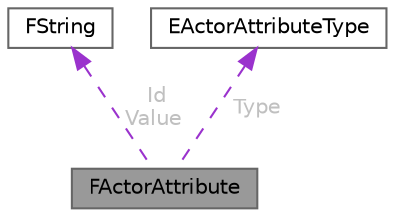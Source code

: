 digraph "FActorAttribute"
{
 // INTERACTIVE_SVG=YES
 // LATEX_PDF_SIZE
  bgcolor="transparent";
  edge [fontname=Helvetica,fontsize=10,labelfontname=Helvetica,labelfontsize=10];
  node [fontname=Helvetica,fontsize=10,shape=box,height=0.2,width=0.4];
  Node1 [id="Node000001",label="FActorAttribute",height=0.2,width=0.4,color="gray40", fillcolor="grey60", style="filled", fontcolor="black",tooltip="An actor attribute, may be an intrinsic (non-modifiable) attribute of the actor or an user-defined ac..."];
  Node2 -> Node1 [id="edge1_Node000001_Node000002",dir="back",color="darkorchid3",style="dashed",tooltip=" ",label=" Id\nValue",fontcolor="grey" ];
  Node2 [id="Node000002",label="FString",height=0.2,width=0.4,color="gray40", fillcolor="white", style="filled",tooltip=" "];
  Node3 -> Node1 [id="edge2_Node000001_Node000003",dir="back",color="darkorchid3",style="dashed",tooltip=" ",label=" Type",fontcolor="grey" ];
  Node3 [id="Node000003",label="EActorAttributeType",height=0.2,width=0.4,color="gray40", fillcolor="white", style="filled",tooltip=" "];
}
